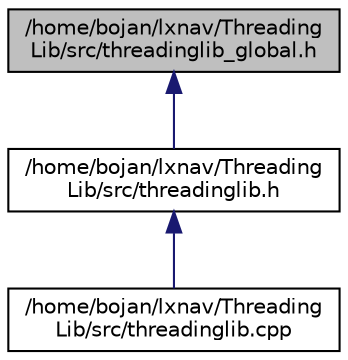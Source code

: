 digraph "/home/bojan/lxnav/ThreadingLib/src/threadinglib_global.h"
{
  edge [fontname="Helvetica",fontsize="10",labelfontname="Helvetica",labelfontsize="10"];
  node [fontname="Helvetica",fontsize="10",shape=record];
  Node2 [label="/home/bojan/lxnav/Threading\lLib/src/threadinglib_global.h",height=0.2,width=0.4,color="black", fillcolor="grey75", style="filled", fontcolor="black"];
  Node2 -> Node3 [dir="back",color="midnightblue",fontsize="10",style="solid",fontname="Helvetica"];
  Node3 [label="/home/bojan/lxnav/Threading\lLib/src/threadinglib.h",height=0.2,width=0.4,color="black", fillcolor="white", style="filled",URL="$threadinglib_8h.html"];
  Node3 -> Node4 [dir="back",color="midnightblue",fontsize="10",style="solid",fontname="Helvetica"];
  Node4 [label="/home/bojan/lxnav/Threading\lLib/src/threadinglib.cpp",height=0.2,width=0.4,color="black", fillcolor="white", style="filled",URL="$threadinglib_8cpp.html"];
}
